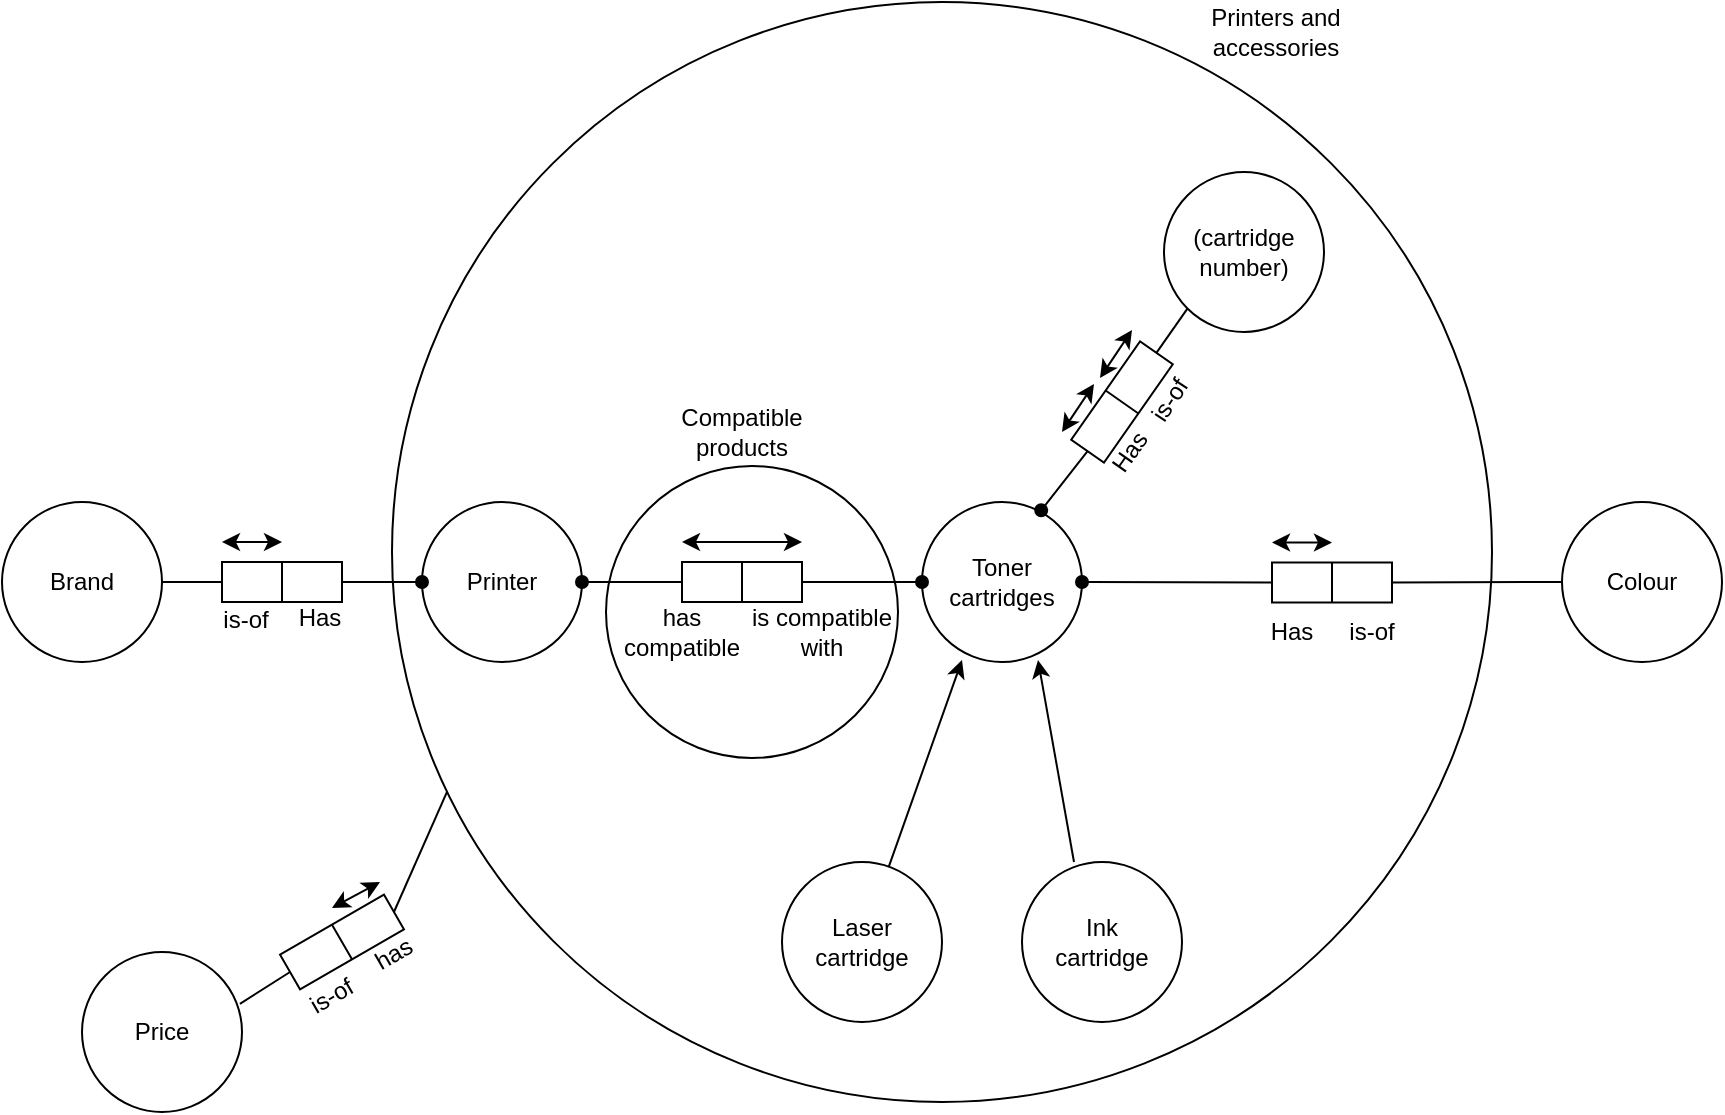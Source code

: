 <mxfile version="22.1.11" type="github">
  <diagram name="Page-1" id="5jQ6DaYwQfchR6-d_hJC">
    <mxGraphModel dx="1163" dy="1543" grid="1" gridSize="10" guides="1" tooltips="1" connect="1" arrows="1" fold="1" page="1" pageScale="1" pageWidth="827" pageHeight="1169" math="0" shadow="0">
      <root>
        <mxCell id="0" />
        <mxCell id="1" parent="0" />
        <mxCell id="C2U7If8zWJpJN4vxUZfy-31" value="" style="ellipse;whiteSpace=wrap;html=1;aspect=fixed;" vertex="1" parent="1">
          <mxGeometry x="305" y="30" width="550" height="550" as="geometry" />
        </mxCell>
        <mxCell id="C2U7If8zWJpJN4vxUZfy-41" value="" style="ellipse;whiteSpace=wrap;html=1;aspect=fixed;" vertex="1" parent="1">
          <mxGeometry x="412" y="262" width="146" height="146" as="geometry" />
        </mxCell>
        <mxCell id="C2U7If8zWJpJN4vxUZfy-1" value="&lt;div&gt;Toner&lt;/div&gt;&lt;div&gt;cartridges&lt;/div&gt;" style="ellipse;whiteSpace=wrap;html=1;aspect=fixed;" vertex="1" parent="1">
          <mxGeometry x="570" y="280" width="80" height="80" as="geometry" />
        </mxCell>
        <mxCell id="C2U7If8zWJpJN4vxUZfy-2" value="&lt;div&gt;Laser &lt;br&gt;&lt;/div&gt;&lt;div&gt;cartridge&lt;br&gt;&lt;/div&gt;" style="ellipse;whiteSpace=wrap;html=1;aspect=fixed;" vertex="1" parent="1">
          <mxGeometry x="500" y="460" width="80" height="80" as="geometry" />
        </mxCell>
        <mxCell id="C2U7If8zWJpJN4vxUZfy-3" value="&lt;div&gt;Ink&lt;/div&gt;&lt;div&gt;cartridge&lt;br&gt;&lt;/div&gt;" style="ellipse;whiteSpace=wrap;html=1;aspect=fixed;" vertex="1" parent="1">
          <mxGeometry x="620" y="460" width="80" height="80" as="geometry" />
        </mxCell>
        <mxCell id="C2U7If8zWJpJN4vxUZfy-4" value="" style="endArrow=classic;html=1;rounded=0;entryX=0.25;entryY=0.988;entryDx=0;entryDy=0;entryPerimeter=0;" edge="1" parent="1" source="C2U7If8zWJpJN4vxUZfy-2" target="C2U7If8zWJpJN4vxUZfy-1">
          <mxGeometry width="50" height="50" relative="1" as="geometry">
            <mxPoint x="660" y="500" as="sourcePoint" />
            <mxPoint x="710" y="450" as="targetPoint" />
          </mxGeometry>
        </mxCell>
        <mxCell id="C2U7If8zWJpJN4vxUZfy-5" value="" style="endArrow=classic;html=1;rounded=0;entryX=0.725;entryY=0.988;entryDx=0;entryDy=0;entryPerimeter=0;exitX=0.325;exitY=0;exitDx=0;exitDy=0;exitPerimeter=0;" edge="1" parent="1" source="C2U7If8zWJpJN4vxUZfy-3" target="C2U7If8zWJpJN4vxUZfy-1">
          <mxGeometry width="50" height="50" relative="1" as="geometry">
            <mxPoint x="546" y="473" as="sourcePoint" />
            <mxPoint x="590" y="369" as="targetPoint" />
          </mxGeometry>
        </mxCell>
        <mxCell id="C2U7If8zWJpJN4vxUZfy-6" value="Colour" style="ellipse;whiteSpace=wrap;html=1;aspect=fixed;" vertex="1" parent="1">
          <mxGeometry x="890" y="280" width="80" height="80" as="geometry" />
        </mxCell>
        <mxCell id="C2U7If8zWJpJN4vxUZfy-8" value="" style="shape=process;whiteSpace=wrap;html=1;backgroundOutline=1;size=0.5;" vertex="1" parent="1">
          <mxGeometry x="745" y="310.25" width="60" height="20" as="geometry" />
        </mxCell>
        <mxCell id="C2U7If8zWJpJN4vxUZfy-9" value="" style="endArrow=none;html=1;rounded=0;exitX=1;exitY=0.5;exitDx=0;exitDy=0;entryX=0;entryY=0.5;entryDx=0;entryDy=0;startArrow=oval;startFill=1;" edge="1" parent="1" source="C2U7If8zWJpJN4vxUZfy-1" target="C2U7If8zWJpJN4vxUZfy-8">
          <mxGeometry width="50" height="50" relative="1" as="geometry">
            <mxPoint x="705.0" y="320.25" as="sourcePoint" />
            <mxPoint x="755" y="420.25" as="targetPoint" />
          </mxGeometry>
        </mxCell>
        <mxCell id="C2U7If8zWJpJN4vxUZfy-10" value="" style="endArrow=none;html=1;rounded=0;entryX=0;entryY=0.5;entryDx=0;entryDy=0;exitX=1;exitY=0.5;exitDx=0;exitDy=0;" edge="1" parent="1" source="C2U7If8zWJpJN4vxUZfy-8" target="C2U7If8zWJpJN4vxUZfy-6">
          <mxGeometry width="50" height="50" relative="1" as="geometry">
            <mxPoint x="705" y="470.25" as="sourcePoint" />
            <mxPoint x="985" y="320.25" as="targetPoint" />
          </mxGeometry>
        </mxCell>
        <mxCell id="C2U7If8zWJpJN4vxUZfy-11" value="Has" style="text;html=1;strokeColor=none;fillColor=none;align=center;verticalAlign=middle;whiteSpace=wrap;rounded=0;" vertex="1" parent="1">
          <mxGeometry x="725" y="330.25" width="60" height="30" as="geometry" />
        </mxCell>
        <mxCell id="C2U7If8zWJpJN4vxUZfy-12" value="is-of" style="text;html=1;strokeColor=none;fillColor=none;align=center;verticalAlign=middle;whiteSpace=wrap;rounded=0;" vertex="1" parent="1">
          <mxGeometry x="765" y="330.25" width="60" height="30" as="geometry" />
        </mxCell>
        <mxCell id="C2U7If8zWJpJN4vxUZfy-13" value="" style="endArrow=classic;startArrow=classic;html=1;rounded=0;" edge="1" parent="1">
          <mxGeometry width="50" height="50" relative="1" as="geometry">
            <mxPoint x="745" y="300.25" as="sourcePoint" />
            <mxPoint x="775" y="300.25" as="targetPoint" />
          </mxGeometry>
        </mxCell>
        <mxCell id="C2U7If8zWJpJN4vxUZfy-14" value="&lt;div&gt;Printer&lt;/div&gt;" style="ellipse;whiteSpace=wrap;html=1;aspect=fixed;" vertex="1" parent="1">
          <mxGeometry x="320" y="280" width="80" height="80" as="geometry" />
        </mxCell>
        <mxCell id="C2U7If8zWJpJN4vxUZfy-15" value="" style="shape=process;whiteSpace=wrap;html=1;backgroundOutline=1;size=0.5;" vertex="1" parent="1">
          <mxGeometry x="450" y="310" width="60" height="20" as="geometry" />
        </mxCell>
        <mxCell id="C2U7If8zWJpJN4vxUZfy-16" value="" style="endArrow=none;html=1;rounded=0;exitX=1;exitY=0.5;exitDx=0;exitDy=0;entryX=0;entryY=0.5;entryDx=0;entryDy=0;startArrow=oval;startFill=1;" edge="1" parent="1" target="C2U7If8zWJpJN4vxUZfy-15">
          <mxGeometry width="50" height="50" relative="1" as="geometry">
            <mxPoint x="400" y="320" as="sourcePoint" />
            <mxPoint x="460" y="420" as="targetPoint" />
          </mxGeometry>
        </mxCell>
        <mxCell id="C2U7If8zWJpJN4vxUZfy-17" value="" style="endArrow=oval;html=1;rounded=0;entryX=0;entryY=0.5;entryDx=0;entryDy=0;exitX=1;exitY=0.5;exitDx=0;exitDy=0;endFill=1;" edge="1" parent="1" source="C2U7If8zWJpJN4vxUZfy-15" target="C2U7If8zWJpJN4vxUZfy-1">
          <mxGeometry width="50" height="50" relative="1" as="geometry">
            <mxPoint x="410" y="470" as="sourcePoint" />
            <mxPoint x="560" y="320" as="targetPoint" />
          </mxGeometry>
        </mxCell>
        <mxCell id="C2U7If8zWJpJN4vxUZfy-18" value="has compatible" style="text;html=1;strokeColor=none;fillColor=none;align=center;verticalAlign=middle;whiteSpace=wrap;rounded=0;" vertex="1" parent="1">
          <mxGeometry x="420" y="330" width="60" height="30" as="geometry" />
        </mxCell>
        <mxCell id="C2U7If8zWJpJN4vxUZfy-19" value="is compatible with" style="text;html=1;strokeColor=none;fillColor=none;align=center;verticalAlign=middle;whiteSpace=wrap;rounded=0;rotation=0;" vertex="1" parent="1">
          <mxGeometry x="480" y="320" width="80" height="50" as="geometry" />
        </mxCell>
        <mxCell id="C2U7If8zWJpJN4vxUZfy-21" value="(cartridge number)" style="ellipse;whiteSpace=wrap;html=1;aspect=fixed;" vertex="1" parent="1">
          <mxGeometry x="691" y="115" width="80" height="80" as="geometry" />
        </mxCell>
        <mxCell id="C2U7If8zWJpJN4vxUZfy-22" value="" style="shape=process;whiteSpace=wrap;html=1;backgroundOutline=1;size=0.5;rotation=-55;" vertex="1" parent="1">
          <mxGeometry x="640" y="220" width="60" height="20" as="geometry" />
        </mxCell>
        <mxCell id="C2U7If8zWJpJN4vxUZfy-23" value="" style="endArrow=none;html=1;rounded=0;exitX=0.745;exitY=0.052;exitDx=0;exitDy=0;entryX=0;entryY=0.5;entryDx=0;entryDy=0;startArrow=oval;startFill=1;exitPerimeter=0;" edge="1" parent="1" target="C2U7If8zWJpJN4vxUZfy-22" source="C2U7If8zWJpJN4vxUZfy-1">
          <mxGeometry width="50" height="50" relative="1" as="geometry">
            <mxPoint x="560" y="130" as="sourcePoint" />
            <mxPoint x="620" y="230" as="targetPoint" />
          </mxGeometry>
        </mxCell>
        <mxCell id="C2U7If8zWJpJN4vxUZfy-24" value="" style="endArrow=none;html=1;rounded=0;entryX=0;entryY=1;entryDx=0;entryDy=0;exitX=1;exitY=0.5;exitDx=0;exitDy=0;" edge="1" parent="1" source="C2U7If8zWJpJN4vxUZfy-22" target="C2U7If8zWJpJN4vxUZfy-21">
          <mxGeometry width="50" height="50" relative="1" as="geometry">
            <mxPoint x="570" y="280" as="sourcePoint" />
            <mxPoint x="620" y="230" as="targetPoint" />
          </mxGeometry>
        </mxCell>
        <mxCell id="C2U7If8zWJpJN4vxUZfy-25" value="Has" style="text;html=1;strokeColor=none;fillColor=none;align=center;verticalAlign=middle;whiteSpace=wrap;rounded=0;rotation=-54.9;" vertex="1" parent="1">
          <mxGeometry x="644" y="240" width="60" height="30" as="geometry" />
        </mxCell>
        <mxCell id="C2U7If8zWJpJN4vxUZfy-26" value="is-of" style="text;html=1;strokeColor=none;fillColor=none;align=center;verticalAlign=middle;whiteSpace=wrap;rounded=0;rotation=-56.5;" vertex="1" parent="1">
          <mxGeometry x="664" y="214" width="60" height="30" as="geometry" />
        </mxCell>
        <mxCell id="C2U7If8zWJpJN4vxUZfy-27" value="" style="endArrow=classic;startArrow=classic;html=1;rounded=0;" edge="1" parent="1">
          <mxGeometry width="50" height="50" relative="1" as="geometry">
            <mxPoint x="640" y="245" as="sourcePoint" />
            <mxPoint x="656" y="221" as="targetPoint" />
          </mxGeometry>
        </mxCell>
        <mxCell id="C2U7If8zWJpJN4vxUZfy-29" value="" style="endArrow=classic;startArrow=classic;html=1;rounded=0;" edge="1" parent="1">
          <mxGeometry width="50" height="50" relative="1" as="geometry">
            <mxPoint x="450" y="300" as="sourcePoint" />
            <mxPoint x="510" y="300" as="targetPoint" />
          </mxGeometry>
        </mxCell>
        <mxCell id="C2U7If8zWJpJN4vxUZfy-33" value="Brand" style="ellipse;whiteSpace=wrap;html=1;aspect=fixed;" vertex="1" parent="1">
          <mxGeometry x="110" y="280" width="80" height="80" as="geometry" />
        </mxCell>
        <mxCell id="C2U7If8zWJpJN4vxUZfy-34" value="" style="shape=process;whiteSpace=wrap;html=1;backgroundOutline=1;size=0.5;rotation=-180;" vertex="1" parent="1">
          <mxGeometry x="220" y="310" width="60" height="20" as="geometry" />
        </mxCell>
        <mxCell id="C2U7If8zWJpJN4vxUZfy-35" value="" style="endArrow=none;html=1;rounded=0;entryX=1;entryY=0.5;entryDx=0;entryDy=0;exitX=1;exitY=0.5;exitDx=0;exitDy=0;" edge="1" parent="1" source="C2U7If8zWJpJN4vxUZfy-34" target="C2U7If8zWJpJN4vxUZfy-33">
          <mxGeometry width="50" height="50" relative="1" as="geometry">
            <mxPoint x="350" y="320" as="sourcePoint" />
            <mxPoint x="400" y="270" as="targetPoint" />
          </mxGeometry>
        </mxCell>
        <mxCell id="C2U7If8zWJpJN4vxUZfy-36" value="Has" style="text;html=1;strokeColor=none;fillColor=none;align=center;verticalAlign=middle;whiteSpace=wrap;rounded=0;rotation=0;" vertex="1" parent="1">
          <mxGeometry x="239" y="323" width="60" height="30" as="geometry" />
        </mxCell>
        <mxCell id="C2U7If8zWJpJN4vxUZfy-37" value="is-of" style="text;html=1;strokeColor=none;fillColor=none;align=center;verticalAlign=middle;whiteSpace=wrap;rounded=0;rotation=0;" vertex="1" parent="1">
          <mxGeometry x="202" y="324" width="60" height="30" as="geometry" />
        </mxCell>
        <mxCell id="C2U7If8zWJpJN4vxUZfy-38" value="" style="endArrow=classic;startArrow=classic;html=1;rounded=0;" edge="1" parent="1">
          <mxGeometry width="50" height="50" relative="1" as="geometry">
            <mxPoint x="250" y="300" as="sourcePoint" />
            <mxPoint x="220" y="300" as="targetPoint" />
          </mxGeometry>
        </mxCell>
        <mxCell id="C2U7If8zWJpJN4vxUZfy-39" value="" style="endArrow=none;html=1;rounded=0;exitX=0;exitY=0.5;exitDx=0;exitDy=0;entryX=0;entryY=0.5;entryDx=0;entryDy=0;startArrow=oval;startFill=1;" edge="1" parent="1" source="C2U7If8zWJpJN4vxUZfy-14" target="C2U7If8zWJpJN4vxUZfy-34">
          <mxGeometry width="50" height="50" relative="1" as="geometry">
            <mxPoint x="430" y="290" as="sourcePoint" />
            <mxPoint x="480" y="240" as="targetPoint" />
          </mxGeometry>
        </mxCell>
        <mxCell id="C2U7If8zWJpJN4vxUZfy-40" value="Printers and accessories" style="text;html=1;strokeColor=none;fillColor=none;align=center;verticalAlign=middle;whiteSpace=wrap;rounded=0;" vertex="1" parent="1">
          <mxGeometry x="704" y="30" width="86" height="30" as="geometry" />
        </mxCell>
        <mxCell id="C2U7If8zWJpJN4vxUZfy-42" value="Compatible products" style="text;html=1;strokeColor=none;fillColor=none;align=center;verticalAlign=middle;whiteSpace=wrap;rounded=0;" vertex="1" parent="1">
          <mxGeometry x="450" y="230" width="60" height="30" as="geometry" />
        </mxCell>
        <mxCell id="C2U7If8zWJpJN4vxUZfy-43" value="Price" style="ellipse;whiteSpace=wrap;html=1;aspect=fixed;" vertex="1" parent="1">
          <mxGeometry x="150" y="505" width="80" height="80" as="geometry" />
        </mxCell>
        <mxCell id="C2U7If8zWJpJN4vxUZfy-45" value="" style="shape=process;whiteSpace=wrap;html=1;backgroundOutline=1;size=0.5;rotation=-210;" vertex="1" parent="1">
          <mxGeometry x="250" y="490" width="60" height="20" as="geometry" />
        </mxCell>
        <mxCell id="C2U7If8zWJpJN4vxUZfy-46" value="" style="endArrow=none;html=1;rounded=0;exitX=0;exitY=0.5;exitDx=0;exitDy=0;entryX=0.05;entryY=0.718;entryDx=0;entryDy=0;entryPerimeter=0;" edge="1" parent="1" source="C2U7If8zWJpJN4vxUZfy-45" target="C2U7If8zWJpJN4vxUZfy-31">
          <mxGeometry width="50" height="50" relative="1" as="geometry">
            <mxPoint x="300" y="500" as="sourcePoint" />
            <mxPoint x="350" y="450" as="targetPoint" />
          </mxGeometry>
        </mxCell>
        <mxCell id="C2U7If8zWJpJN4vxUZfy-47" value="" style="endArrow=none;html=1;rounded=0;exitX=1;exitY=0.5;exitDx=0;exitDy=0;entryX=0.987;entryY=0.324;entryDx=0;entryDy=0;entryPerimeter=0;" edge="1" parent="1" source="C2U7If8zWJpJN4vxUZfy-45" target="C2U7If8zWJpJN4vxUZfy-43">
          <mxGeometry width="50" height="50" relative="1" as="geometry">
            <mxPoint x="300" y="500" as="sourcePoint" />
            <mxPoint x="350" y="450" as="targetPoint" />
          </mxGeometry>
        </mxCell>
        <mxCell id="C2U7If8zWJpJN4vxUZfy-50" value="" style="endArrow=classic;startArrow=classic;html=1;rounded=0;" edge="1" parent="1">
          <mxGeometry width="50" height="50" relative="1" as="geometry">
            <mxPoint x="659" y="218" as="sourcePoint" />
            <mxPoint x="675" y="194" as="targetPoint" />
          </mxGeometry>
        </mxCell>
        <mxCell id="C2U7If8zWJpJN4vxUZfy-51" value="&lt;div&gt;is-of&lt;/div&gt;" style="text;html=1;strokeColor=none;fillColor=none;align=center;verticalAlign=middle;whiteSpace=wrap;rounded=0;rotation=-30;" vertex="1" parent="1">
          <mxGeometry x="245" y="512" width="60" height="30" as="geometry" />
        </mxCell>
        <mxCell id="C2U7If8zWJpJN4vxUZfy-52" value="has" style="text;html=1;strokeColor=none;fillColor=none;align=center;verticalAlign=middle;whiteSpace=wrap;rounded=0;rotation=-30;" vertex="1" parent="1">
          <mxGeometry x="276" y="491" width="60" height="30" as="geometry" />
        </mxCell>
        <mxCell id="C2U7If8zWJpJN4vxUZfy-53" value="" style="endArrow=classic;startArrow=classic;html=1;rounded=0;" edge="1" parent="1">
          <mxGeometry width="50" height="50" relative="1" as="geometry">
            <mxPoint x="275" y="483" as="sourcePoint" />
            <mxPoint x="299" y="470" as="targetPoint" />
          </mxGeometry>
        </mxCell>
      </root>
    </mxGraphModel>
  </diagram>
</mxfile>

